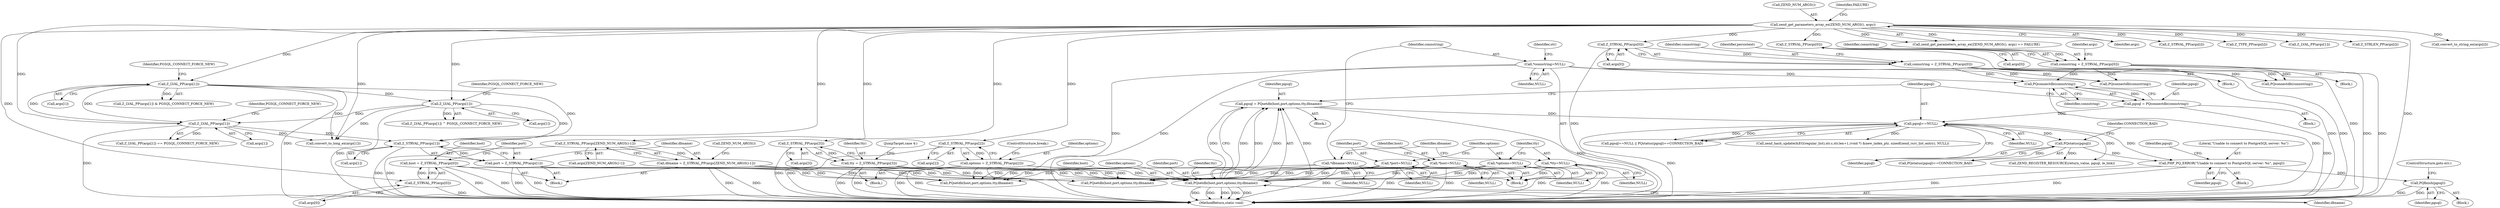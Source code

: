 digraph "0_php_4435b9142ff9813845d5c97ab29a5d637bedb257_5@API" {
"1000889" [label="(Call,PQfinish(pgsql))"];
"1000883" [label="(Call,PHP_PQ_ERROR(\"Unable to connect to PostgreSQL server: %s\", pgsql))"];
"1000875" [label="(Call,pgsql==NULL)"];
"1000865" [label="(Call,pgsql = PQsetdb(host,port,options,tty,dbname))"];
"1000867" [label="(Call,PQsetdb(host,port,options,tty,dbname))"];
"1000299" [label="(Call,*host=NULL)"];
"1000463" [label="(Call,host = Z_STRVAL_PP(args[0]))"];
"1000465" [label="(Call,Z_STRVAL_PP(args[0]))"];
"1000343" [label="(Call,zend_get_parameters_array_ex(ZEND_NUM_ARGS(), args))"];
"1000303" [label="(Call,*port=NULL)"];
"1000469" [label="(Call,port = Z_STRVAL_PP(args[1]))"];
"1000471" [label="(Call,Z_STRVAL_PP(args[1]))"];
"1000391" [label="(Call,Z_LVAL_PP(args[1]))"];
"1000381" [label="(Call,Z_LVAL_PP(args[1]))"];
"1000401" [label="(Call,Z_LVAL_PP(args[1]))"];
"1000494" [label="(Call,options = Z_STRVAL_PP(args[2]))"];
"1000496" [label="(Call,Z_STRVAL_PP(args[2]))"];
"1000307" [label="(Call,*options=NULL)"];
"1000311" [label="(Call,*tty=NULL)"];
"1000487" [label="(Call,tty = Z_STRVAL_PP(args[3]))"];
"1000489" [label="(Call,Z_STRVAL_PP(args[3]))"];
"1000315" [label="(Call,*dbname=NULL)"];
"1000475" [label="(Call,dbname = Z_STRVAL_PP(args[ZEND_NUM_ARGS()-1]))"];
"1000477" [label="(Call,Z_STRVAL_PP(args[ZEND_NUM_ARGS()-1]))"];
"1000859" [label="(Call,pgsql = PQconnectdb(connstring))"];
"1000861" [label="(Call,PQconnectdb(connstring))"];
"1000433" [label="(Call,connstring = Z_STRVAL_PP(args[0]))"];
"1000435" [label="(Call,Z_STRVAL_PP(args[0]))"];
"1000445" [label="(Call,connstring = Z_STRVAL_PP(args[0]))"];
"1000447" [label="(Call,Z_STRVAL_PP(args[0]))"];
"1000319" [label="(Call,*connstring=NULL)"];
"1000879" [label="(Call,PQstatus(pgsql))"];
"1000883" [label="(Call,PHP_PQ_ERROR(\"Unable to connect to PostgreSQL server: %s\", pgsql))"];
"1000465" [label="(Call,Z_STRVAL_PP(args[0]))"];
"1000381" [label="(Call,Z_LVAL_PP(args[1]))"];
"1000500" [label="(ControlStructure,break;)"];
"1000484" [label="(Call,ZEND_NUM_ARGS())"];
"1000889" [label="(Call,PQfinish(pgsql))"];
"1000462" [label="(Block,)"];
"1000472" [label="(Call,args[1])"];
"1000300" [label="(Identifier,host)"];
"1000447" [label="(Call,Z_STRVAL_PP(args[0]))"];
"1000879" [label="(Call,PQstatus(pgsql))"];
"1000865" [label="(Call,pgsql = PQsetdb(host,port,options,tty,dbname))"];
"1000497" [label="(Call,args[2])"];
"1000478" [label="(Call,args[ZEND_NUM_ARGS()-1])"];
"1000317" [label="(Identifier,NULL)"];
"1000875" [label="(Call,pgsql==NULL)"];
"1000471" [label="(Call,Z_STRVAL_PP(args[1]))"];
"1000858" [label="(Block,)"];
"1000880" [label="(Identifier,pgsql)"];
"1000861" [label="(Call,PQconnectdb(connstring))"];
"1000297" [label="(Block,)"];
"1000342" [label="(Call,zend_get_parameters_array_ex(ZEND_NUM_ARGS(), args) == FAILURE)"];
"1000962" [label="(MethodReturn,static void)"];
"1000345" [label="(Identifier,args)"];
"1000392" [label="(Call,args[1])"];
"1000867" [label="(Call,PQsetdb(host,port,options,tty,dbname))"];
"1000488" [label="(Identifier,tty)"];
"1000684" [label="(Call,PQsetdb(host,port,options,tty,dbname))"];
"1000477" [label="(Call,Z_STRVAL_PP(args[ZEND_NUM_ARGS()-1]))"];
"1000385" [label="(Identifier,PGSQL_CONNECT_FORCE_NEW)"];
"1000872" [label="(Identifier,dbname)"];
"1000400" [label="(Call,Z_LVAL_PP(args[1]) ^ PGSQL_CONNECT_FORCE_NEW)"];
"1000868" [label="(Identifier,host)"];
"1000391" [label="(Call,Z_LVAL_PP(args[1]))"];
"1000344" [label="(Call,ZEND_NUM_ARGS())"];
"1000320" [label="(Identifier,connstring)"];
"1000445" [label="(Call,connstring = Z_STRVAL_PP(args[0]))"];
"1000417" [label="(Call,Z_STRVAL_PP(args[i]))"];
"1000405" [label="(Identifier,PGSQL_CONNECT_FORCE_NEW)"];
"1000325" [label="(Identifier,str)"];
"1000312" [label="(Identifier,tty)"];
"1000346" [label="(Identifier,FAILURE)"];
"1000891" [label="(ControlStructure,goto err;)"];
"1000469" [label="(Call,port = Z_STRVAL_PP(args[1]))"];
"1000475" [label="(Call,dbname = Z_STRVAL_PP(args[ZEND_NUM_ARGS()-1]))"];
"1000470" [label="(Identifier,port)"];
"1000305" [label="(Identifier,NULL)"];
"1000489" [label="(Call,Z_STRVAL_PP(args[3]))"];
"1000910" [label="(Call,zend_hash_update(&EG(regular_list),str.c,str.len+1,(void *) &new_index_ptr, sizeof(zend_rsrc_list_entry), NULL))"];
"1000303" [label="(Call,*port=NULL)"];
"1000463" [label="(Call,host = Z_STRVAL_PP(args[0]))"];
"1000432" [label="(Block,)"];
"1000503" [label="(Identifier,persistent)"];
"1000885" [label="(Identifier,pgsql)"];
"1000882" [label="(Block,)"];
"1000373" [label="(Call,Z_TYPE_PP(args[i]))"];
"1000457" [label="(Call,Z_LVAL_PP(args[1]))"];
"1000315" [label="(Call,*dbname=NULL)"];
"1000860" [label="(Identifier,pgsql)"];
"1000870" [label="(Identifier,options)"];
"1000466" [label="(Call,args[0])"];
"1000395" [label="(Identifier,PGSQL_CONNECT_FORCE_NEW)"];
"1000888" [label="(Block,)"];
"1000464" [label="(Identifier,host)"];
"1000308" [label="(Identifier,options)"];
"1000421" [label="(Call,Z_STRLEN_PP(args[i]))"];
"1000311" [label="(Call,*tty=NULL)"];
"1000493" [label="(JumpTarget,case 4:)"];
"1000496" [label="(Call,Z_STRVAL_PP(args[2]))"];
"1000382" [label="(Call,args[1])"];
"1000494" [label="(Call,options = Z_STRVAL_PP(args[2]))"];
"1000495" [label="(Identifier,options)"];
"1000309" [label="(Identifier,NULL)"];
"1000433" [label="(Call,connstring = Z_STRVAL_PP(args[0]))"];
"1000878" [label="(Call,PQstatus(pgsql)==CONNECTION_BAD)"];
"1000304" [label="(Identifier,port)"];
"1000859" [label="(Call,pgsql = PQconnectdb(connstring))"];
"1000307" [label="(Call,*options=NULL)"];
"1000562" [label="(Call,PQconnectdb(connstring))"];
"1000390" [label="(Call,Z_LVAL_PP(args[1]) & PGSQL_CONNECT_FORCE_NEW)"];
"1000892" [label="(Call,ZEND_REGISTER_RESOURCE(return_value, pgsql, le_link))"];
"1000487" [label="(Call,tty = Z_STRVAL_PP(args[3]))"];
"1000380" [label="(Call,Z_LVAL_PP(args[1]) == PGSQL_CONNECT_FORCE_NEW)"];
"1000876" [label="(Identifier,pgsql)"];
"1000451" [label="(Call,convert_to_long_ex(args[1]))"];
"1000866" [label="(Identifier,pgsql)"];
"1000476" [label="(Identifier,dbname)"];
"1000299" [label="(Call,*host=NULL)"];
"1000490" [label="(Call,args[3])"];
"1000446" [label="(Identifier,connstring)"];
"1000321" [label="(Identifier,NULL)"];
"1000877" [label="(Identifier,NULL)"];
"1000869" [label="(Identifier,port)"];
"1000871" [label="(Identifier,tty)"];
"1000316" [label="(Identifier,dbname)"];
"1000436" [label="(Call,args[0])"];
"1000319" [label="(Call,*connstring=NULL)"];
"1000301" [label="(Identifier,NULL)"];
"1000881" [label="(Identifier,CONNECTION_BAD)"];
"1000874" [label="(Call,pgsql==NULL || PQstatus(pgsql)==CONNECTION_BAD)"];
"1000406" [label="(Call,convert_to_string_ex(args[i]))"];
"1000864" [label="(Block,)"];
"1000485" [label="(Block,)"];
"1000401" [label="(Call,Z_LVAL_PP(args[1]))"];
"1000313" [label="(Identifier,NULL)"];
"1000448" [label="(Call,args[0])"];
"1000862" [label="(Identifier,connstring)"];
"1000453" [label="(Identifier,args)"];
"1000444" [label="(Block,)"];
"1000890" [label="(Identifier,pgsql)"];
"1000676" [label="(Call,PQconnectdb(connstring))"];
"1000343" [label="(Call,zend_get_parameters_array_ex(ZEND_NUM_ARGS(), args))"];
"1000434" [label="(Identifier,connstring)"];
"1000402" [label="(Call,args[1])"];
"1000435" [label="(Call,Z_STRVAL_PP(args[0]))"];
"1000568" [label="(Call,PQsetdb(host,port,options,tty,dbname))"];
"1000887" [label="(Identifier,pgsql)"];
"1000884" [label="(Literal,\"Unable to connect to PostgreSQL server: %s\")"];
"1000889" -> "1000888"  [label="AST: "];
"1000889" -> "1000890"  [label="CFG: "];
"1000890" -> "1000889"  [label="AST: "];
"1000891" -> "1000889"  [label="CFG: "];
"1000889" -> "1000962"  [label="DDG: "];
"1000889" -> "1000962"  [label="DDG: "];
"1000883" -> "1000889"  [label="DDG: "];
"1000883" -> "1000882"  [label="AST: "];
"1000883" -> "1000885"  [label="CFG: "];
"1000884" -> "1000883"  [label="AST: "];
"1000885" -> "1000883"  [label="AST: "];
"1000887" -> "1000883"  [label="CFG: "];
"1000883" -> "1000962"  [label="DDG: "];
"1000883" -> "1000962"  [label="DDG: "];
"1000875" -> "1000883"  [label="DDG: "];
"1000879" -> "1000883"  [label="DDG: "];
"1000875" -> "1000874"  [label="AST: "];
"1000875" -> "1000877"  [label="CFG: "];
"1000876" -> "1000875"  [label="AST: "];
"1000877" -> "1000875"  [label="AST: "];
"1000880" -> "1000875"  [label="CFG: "];
"1000874" -> "1000875"  [label="CFG: "];
"1000875" -> "1000962"  [label="DDG: "];
"1000875" -> "1000874"  [label="DDG: "];
"1000875" -> "1000874"  [label="DDG: "];
"1000865" -> "1000875"  [label="DDG: "];
"1000859" -> "1000875"  [label="DDG: "];
"1000875" -> "1000879"  [label="DDG: "];
"1000875" -> "1000892"  [label="DDG: "];
"1000875" -> "1000910"  [label="DDG: "];
"1000865" -> "1000864"  [label="AST: "];
"1000865" -> "1000867"  [label="CFG: "];
"1000866" -> "1000865"  [label="AST: "];
"1000867" -> "1000865"  [label="AST: "];
"1000876" -> "1000865"  [label="CFG: "];
"1000865" -> "1000962"  [label="DDG: "];
"1000867" -> "1000865"  [label="DDG: "];
"1000867" -> "1000865"  [label="DDG: "];
"1000867" -> "1000865"  [label="DDG: "];
"1000867" -> "1000865"  [label="DDG: "];
"1000867" -> "1000865"  [label="DDG: "];
"1000867" -> "1000872"  [label="CFG: "];
"1000868" -> "1000867"  [label="AST: "];
"1000869" -> "1000867"  [label="AST: "];
"1000870" -> "1000867"  [label="AST: "];
"1000871" -> "1000867"  [label="AST: "];
"1000872" -> "1000867"  [label="AST: "];
"1000867" -> "1000962"  [label="DDG: "];
"1000867" -> "1000962"  [label="DDG: "];
"1000867" -> "1000962"  [label="DDG: "];
"1000867" -> "1000962"  [label="DDG: "];
"1000867" -> "1000962"  [label="DDG: "];
"1000299" -> "1000867"  [label="DDG: "];
"1000463" -> "1000867"  [label="DDG: "];
"1000303" -> "1000867"  [label="DDG: "];
"1000469" -> "1000867"  [label="DDG: "];
"1000494" -> "1000867"  [label="DDG: "];
"1000307" -> "1000867"  [label="DDG: "];
"1000311" -> "1000867"  [label="DDG: "];
"1000487" -> "1000867"  [label="DDG: "];
"1000315" -> "1000867"  [label="DDG: "];
"1000475" -> "1000867"  [label="DDG: "];
"1000299" -> "1000297"  [label="AST: "];
"1000299" -> "1000301"  [label="CFG: "];
"1000300" -> "1000299"  [label="AST: "];
"1000301" -> "1000299"  [label="AST: "];
"1000304" -> "1000299"  [label="CFG: "];
"1000299" -> "1000962"  [label="DDG: "];
"1000299" -> "1000568"  [label="DDG: "];
"1000299" -> "1000684"  [label="DDG: "];
"1000463" -> "1000462"  [label="AST: "];
"1000463" -> "1000465"  [label="CFG: "];
"1000464" -> "1000463"  [label="AST: "];
"1000465" -> "1000463"  [label="AST: "];
"1000470" -> "1000463"  [label="CFG: "];
"1000463" -> "1000962"  [label="DDG: "];
"1000463" -> "1000962"  [label="DDG: "];
"1000465" -> "1000463"  [label="DDG: "];
"1000463" -> "1000568"  [label="DDG: "];
"1000463" -> "1000684"  [label="DDG: "];
"1000465" -> "1000466"  [label="CFG: "];
"1000466" -> "1000465"  [label="AST: "];
"1000465" -> "1000962"  [label="DDG: "];
"1000343" -> "1000465"  [label="DDG: "];
"1000343" -> "1000342"  [label="AST: "];
"1000343" -> "1000345"  [label="CFG: "];
"1000344" -> "1000343"  [label="AST: "];
"1000345" -> "1000343"  [label="AST: "];
"1000346" -> "1000343"  [label="CFG: "];
"1000343" -> "1000962"  [label="DDG: "];
"1000343" -> "1000342"  [label="DDG: "];
"1000343" -> "1000342"  [label="DDG: "];
"1000343" -> "1000373"  [label="DDG: "];
"1000343" -> "1000381"  [label="DDG: "];
"1000343" -> "1000391"  [label="DDG: "];
"1000343" -> "1000401"  [label="DDG: "];
"1000343" -> "1000406"  [label="DDG: "];
"1000343" -> "1000417"  [label="DDG: "];
"1000343" -> "1000421"  [label="DDG: "];
"1000343" -> "1000435"  [label="DDG: "];
"1000343" -> "1000447"  [label="DDG: "];
"1000343" -> "1000451"  [label="DDG: "];
"1000343" -> "1000457"  [label="DDG: "];
"1000343" -> "1000471"  [label="DDG: "];
"1000343" -> "1000477"  [label="DDG: "];
"1000343" -> "1000489"  [label="DDG: "];
"1000343" -> "1000496"  [label="DDG: "];
"1000303" -> "1000297"  [label="AST: "];
"1000303" -> "1000305"  [label="CFG: "];
"1000304" -> "1000303"  [label="AST: "];
"1000305" -> "1000303"  [label="AST: "];
"1000308" -> "1000303"  [label="CFG: "];
"1000303" -> "1000962"  [label="DDG: "];
"1000303" -> "1000568"  [label="DDG: "];
"1000303" -> "1000684"  [label="DDG: "];
"1000469" -> "1000462"  [label="AST: "];
"1000469" -> "1000471"  [label="CFG: "];
"1000470" -> "1000469"  [label="AST: "];
"1000471" -> "1000469"  [label="AST: "];
"1000476" -> "1000469"  [label="CFG: "];
"1000469" -> "1000962"  [label="DDG: "];
"1000469" -> "1000962"  [label="DDG: "];
"1000471" -> "1000469"  [label="DDG: "];
"1000469" -> "1000568"  [label="DDG: "];
"1000469" -> "1000684"  [label="DDG: "];
"1000471" -> "1000472"  [label="CFG: "];
"1000472" -> "1000471"  [label="AST: "];
"1000471" -> "1000962"  [label="DDG: "];
"1000391" -> "1000471"  [label="DDG: "];
"1000401" -> "1000471"  [label="DDG: "];
"1000381" -> "1000471"  [label="DDG: "];
"1000391" -> "1000390"  [label="AST: "];
"1000391" -> "1000392"  [label="CFG: "];
"1000392" -> "1000391"  [label="AST: "];
"1000395" -> "1000391"  [label="CFG: "];
"1000391" -> "1000962"  [label="DDG: "];
"1000391" -> "1000381"  [label="DDG: "];
"1000391" -> "1000390"  [label="DDG: "];
"1000381" -> "1000391"  [label="DDG: "];
"1000391" -> "1000401"  [label="DDG: "];
"1000391" -> "1000451"  [label="DDG: "];
"1000381" -> "1000380"  [label="AST: "];
"1000381" -> "1000382"  [label="CFG: "];
"1000382" -> "1000381"  [label="AST: "];
"1000385" -> "1000381"  [label="CFG: "];
"1000381" -> "1000962"  [label="DDG: "];
"1000381" -> "1000380"  [label="DDG: "];
"1000401" -> "1000381"  [label="DDG: "];
"1000381" -> "1000451"  [label="DDG: "];
"1000401" -> "1000400"  [label="AST: "];
"1000401" -> "1000402"  [label="CFG: "];
"1000402" -> "1000401"  [label="AST: "];
"1000405" -> "1000401"  [label="CFG: "];
"1000401" -> "1000962"  [label="DDG: "];
"1000401" -> "1000400"  [label="DDG: "];
"1000401" -> "1000451"  [label="DDG: "];
"1000494" -> "1000485"  [label="AST: "];
"1000494" -> "1000496"  [label="CFG: "];
"1000495" -> "1000494"  [label="AST: "];
"1000496" -> "1000494"  [label="AST: "];
"1000500" -> "1000494"  [label="CFG: "];
"1000494" -> "1000962"  [label="DDG: "];
"1000494" -> "1000962"  [label="DDG: "];
"1000496" -> "1000494"  [label="DDG: "];
"1000494" -> "1000568"  [label="DDG: "];
"1000494" -> "1000684"  [label="DDG: "];
"1000496" -> "1000497"  [label="CFG: "];
"1000497" -> "1000496"  [label="AST: "];
"1000496" -> "1000962"  [label="DDG: "];
"1000307" -> "1000297"  [label="AST: "];
"1000307" -> "1000309"  [label="CFG: "];
"1000308" -> "1000307"  [label="AST: "];
"1000309" -> "1000307"  [label="AST: "];
"1000312" -> "1000307"  [label="CFG: "];
"1000307" -> "1000962"  [label="DDG: "];
"1000307" -> "1000568"  [label="DDG: "];
"1000307" -> "1000684"  [label="DDG: "];
"1000311" -> "1000297"  [label="AST: "];
"1000311" -> "1000313"  [label="CFG: "];
"1000312" -> "1000311"  [label="AST: "];
"1000313" -> "1000311"  [label="AST: "];
"1000316" -> "1000311"  [label="CFG: "];
"1000311" -> "1000962"  [label="DDG: "];
"1000311" -> "1000568"  [label="DDG: "];
"1000311" -> "1000684"  [label="DDG: "];
"1000487" -> "1000485"  [label="AST: "];
"1000487" -> "1000489"  [label="CFG: "];
"1000488" -> "1000487"  [label="AST: "];
"1000489" -> "1000487"  [label="AST: "];
"1000493" -> "1000487"  [label="CFG: "];
"1000487" -> "1000962"  [label="DDG: "];
"1000487" -> "1000962"  [label="DDG: "];
"1000489" -> "1000487"  [label="DDG: "];
"1000487" -> "1000568"  [label="DDG: "];
"1000487" -> "1000684"  [label="DDG: "];
"1000489" -> "1000490"  [label="CFG: "];
"1000490" -> "1000489"  [label="AST: "];
"1000489" -> "1000962"  [label="DDG: "];
"1000315" -> "1000297"  [label="AST: "];
"1000315" -> "1000317"  [label="CFG: "];
"1000316" -> "1000315"  [label="AST: "];
"1000317" -> "1000315"  [label="AST: "];
"1000320" -> "1000315"  [label="CFG: "];
"1000315" -> "1000962"  [label="DDG: "];
"1000315" -> "1000568"  [label="DDG: "];
"1000315" -> "1000684"  [label="DDG: "];
"1000475" -> "1000462"  [label="AST: "];
"1000475" -> "1000477"  [label="CFG: "];
"1000476" -> "1000475"  [label="AST: "];
"1000477" -> "1000475"  [label="AST: "];
"1000484" -> "1000475"  [label="CFG: "];
"1000475" -> "1000962"  [label="DDG: "];
"1000475" -> "1000962"  [label="DDG: "];
"1000477" -> "1000475"  [label="DDG: "];
"1000475" -> "1000568"  [label="DDG: "];
"1000475" -> "1000684"  [label="DDG: "];
"1000477" -> "1000478"  [label="CFG: "];
"1000478" -> "1000477"  [label="AST: "];
"1000477" -> "1000962"  [label="DDG: "];
"1000859" -> "1000858"  [label="AST: "];
"1000859" -> "1000861"  [label="CFG: "];
"1000860" -> "1000859"  [label="AST: "];
"1000861" -> "1000859"  [label="AST: "];
"1000876" -> "1000859"  [label="CFG: "];
"1000859" -> "1000962"  [label="DDG: "];
"1000861" -> "1000859"  [label="DDG: "];
"1000861" -> "1000862"  [label="CFG: "];
"1000862" -> "1000861"  [label="AST: "];
"1000861" -> "1000962"  [label="DDG: "];
"1000433" -> "1000861"  [label="DDG: "];
"1000445" -> "1000861"  [label="DDG: "];
"1000319" -> "1000861"  [label="DDG: "];
"1000433" -> "1000432"  [label="AST: "];
"1000433" -> "1000435"  [label="CFG: "];
"1000434" -> "1000433"  [label="AST: "];
"1000435" -> "1000433"  [label="AST: "];
"1000503" -> "1000433"  [label="CFG: "];
"1000433" -> "1000962"  [label="DDG: "];
"1000433" -> "1000962"  [label="DDG: "];
"1000435" -> "1000433"  [label="DDG: "];
"1000433" -> "1000562"  [label="DDG: "];
"1000433" -> "1000676"  [label="DDG: "];
"1000435" -> "1000436"  [label="CFG: "];
"1000436" -> "1000435"  [label="AST: "];
"1000435" -> "1000962"  [label="DDG: "];
"1000445" -> "1000444"  [label="AST: "];
"1000445" -> "1000447"  [label="CFG: "];
"1000446" -> "1000445"  [label="AST: "];
"1000447" -> "1000445"  [label="AST: "];
"1000453" -> "1000445"  [label="CFG: "];
"1000445" -> "1000962"  [label="DDG: "];
"1000445" -> "1000962"  [label="DDG: "];
"1000447" -> "1000445"  [label="DDG: "];
"1000445" -> "1000562"  [label="DDG: "];
"1000445" -> "1000676"  [label="DDG: "];
"1000447" -> "1000448"  [label="CFG: "];
"1000448" -> "1000447"  [label="AST: "];
"1000447" -> "1000962"  [label="DDG: "];
"1000319" -> "1000297"  [label="AST: "];
"1000319" -> "1000321"  [label="CFG: "];
"1000320" -> "1000319"  [label="AST: "];
"1000321" -> "1000319"  [label="AST: "];
"1000325" -> "1000319"  [label="CFG: "];
"1000319" -> "1000962"  [label="DDG: "];
"1000319" -> "1000962"  [label="DDG: "];
"1000319" -> "1000562"  [label="DDG: "];
"1000319" -> "1000676"  [label="DDG: "];
"1000879" -> "1000878"  [label="AST: "];
"1000879" -> "1000880"  [label="CFG: "];
"1000880" -> "1000879"  [label="AST: "];
"1000881" -> "1000879"  [label="CFG: "];
"1000879" -> "1000878"  [label="DDG: "];
"1000879" -> "1000892"  [label="DDG: "];
}
